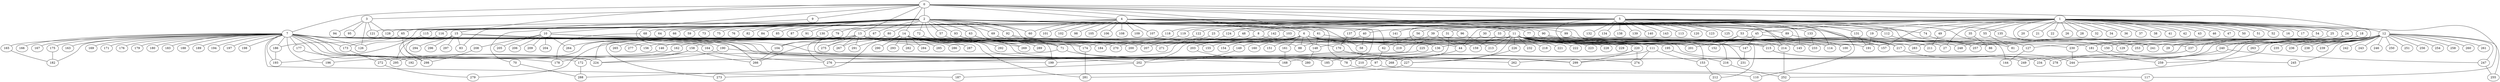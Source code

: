 
graph graphname {
    0 -- 1
0 -- 2
0 -- 3
0 -- 4
0 -- 5
0 -- 6
0 -- 7
0 -- 8
0 -- 9
0 -- 10
0 -- 11
0 -- 12
0 -- 13
0 -- 14
0 -- 15
1 -- 16
1 -- 17
1 -- 18
1 -- 19
1 -- 20
1 -- 21
1 -- 22
1 -- 23
1 -- 24
1 -- 25
1 -- 26
1 -- 27
1 -- 28
1 -- 29
1 -- 30
1 -- 31
1 -- 32
1 -- 33
1 -- 34
1 -- 35
1 -- 36
1 -- 37
1 -- 38
1 -- 39
1 -- 40
1 -- 41
1 -- 42
1 -- 43
1 -- 44
1 -- 45
1 -- 46
1 -- 47
1 -- 48
1 -- 49
1 -- 50
1 -- 51
1 -- 52
1 -- 53
1 -- 54
1 -- 55
1 -- 56
1 -- 157
1 -- 237
2 -- 57
2 -- 58
2 -- 59
2 -- 60
2 -- 61
2 -- 62
2 -- 63
2 -- 64
2 -- 65
2 -- 66
2 -- 67
2 -- 68
2 -- 69
2 -- 70
2 -- 71
2 -- 72
2 -- 73
2 -- 74
2 -- 75
2 -- 76
2 -- 77
2 -- 78
2 -- 79
2 -- 80
2 -- 81
2 -- 82
2 -- 83
2 -- 84
2 -- 85
2 -- 86
2 -- 87
2 -- 88
2 -- 89
2 -- 90
2 -- 91
2 -- 92
2 -- 93
2 -- 202
3 -- 94
3 -- 95
3 -- 121
3 -- 126
3 -- 128
4 -- 96
4 -- 98
4 -- 99
4 -- 100
4 -- 101
4 -- 102
4 -- 97
4 -- 104
4 -- 105
4 -- 106
4 -- 103
4 -- 108
4 -- 109
4 -- 107
4 -- 217
4 -- 60
5 -- 128
5 -- 130
5 -- 131
5 -- 132
5 -- 133
5 -- 134
5 -- 129
5 -- 136
5 -- 137
5 -- 138
5 -- 139
5 -- 140
5 -- 141
5 -- 142
5 -- 143
5 -- 144
5 -- 145
5 -- 135
5 -- 110
5 -- 111
5 -- 112
5 -- 113
5 -- 114
5 -- 115
5 -- 116
5 -- 117
5 -- 118
5 -- 119
5 -- 120
5 -- 121
5 -- 122
5 -- 123
5 -- 124
5 -- 125
5 -- 126
5 -- 127
5 -- 8
5 -- 214
6 -- 160
6 -- 162
6 -- 161
6 -- 146
6 -- 147
6 -- 148
6 -- 149
6 -- 150
6 -- 151
6 -- 152
6 -- 153
6 -- 154
6 -- 155
6 -- 156
6 -- 157
6 -- 158
6 -- 159
6 -- 88
6 -- 248
7 -- 163
7 -- 164
7 -- 165
7 -- 166
7 -- 167
7 -- 168
7 -- 169
7 -- 170
7 -- 171
7 -- 172
7 -- 173
7 -- 174
7 -- 175
7 -- 176
7 -- 177
7 -- 178
7 -- 179
7 -- 180
7 -- 181
7 -- 182
7 -- 183
7 -- 184
7 -- 185
7 -- 186
7 -- 187
7 -- 188
7 -- 189
7 -- 190
7 -- 191
7 -- 192
7 -- 193
7 -- 194
7 -- 195
7 -- 196
7 -- 197
7 -- 198
7 -- 199
7 -- 200
7 -- 126
7 -- 224
8 -- 201
8 -- 202
8 -- 203
8 -- 276
9 -- 266
10 -- 204
10 -- 205
10 -- 206
10 -- 207
10 -- 208
10 -- 209
10 -- 210
10 -- 264
11 -- 211
11 -- 212
11 -- 213
11 -- 214
11 -- 215
11 -- 216
11 -- 217
11 -- 218
11 -- 219
11 -- 220
11 -- 221
11 -- 222
11 -- 223
11 -- 224
11 -- 225
11 -- 226
11 -- 227
11 -- 228
11 -- 229
11 -- 230
11 -- 231
11 -- 232
11 -- 233
11 -- 27
11 -- 145
12 -- 256
12 -- 258
12 -- 259
12 -- 260
12 -- 261
12 -- 262
12 -- 257
12 -- 263
12 -- 234
12 -- 235
12 -- 236
12 -- 237
12 -- 238
12 -- 239
12 -- 240
12 -- 241
12 -- 242
12 -- 243
12 -- 244
12 -- 245
12 -- 246
12 -- 247
12 -- 248
12 -- 249
12 -- 250
12 -- 251
12 -- 252
12 -- 253
12 -- 254
12 -- 255
12 -- 150
12 -- 283
13 -- 264
13 -- 265
13 -- 266
13 -- 267
13 -- 268
13 -- 269
13 -- 270
13 -- 271
13 -- 272
13 -- 273
13 -- 274
13 -- 275
13 -- 276
13 -- 277
13 -- 278
13 -- 279
13 -- 291
14 -- 288
14 -- 290
14 -- 291
14 -- 292
14 -- 293
14 -- 289
14 -- 280
14 -- 281
14 -- 282
14 -- 283
14 -- 284
14 -- 285
14 -- 286
14 -- 287
14 -- 44
15 -- 294
15 -- 295
15 -- 296
15 -- 297
15 -- 298
15 -- 299
15 -- 83
15 -- 156
18 -- 129
18 -- 29
19 -- 191
23 -- 200
24 -- 181
25 -- 230
30 -- 44
31 -- 168
33 -- 111
33 -- 159
35 -- 86
39 -- 44
39 -- 148
40 -- 88
40 -- 58
44 -- 185
45 -- 157
45 -- 147
45 -- 136
48 -- 207
49 -- 211
53 -- 100
53 -- 152
53 -- 201
54 -- 127
55 -- 81
56 -- 62
57 -- 269
61 -- 148
61 -- 215
62 -- 97
63 -- 289
63 -- 71
65 -- 224
65 -- 173
67 -- 275
68 -- 178
69 -- 155
69 -- 227
70 -- 288
71 -- 172
71 -- 78
72 -- 292
74 -- 253
77 -- 214
78 -- 110
79 -- 104
80 -- 267
89 -- 217
90 -- 220
90 -- 257
92 -- 219
92 -- 174
93 -- 269
93 -- 199
96 -- 213
97 -- 187
97 -- 117
99 -- 114
103 -- 154
104 -- 266
111 -- 274
111 -- 153
111 -- 210
112 -- 257
115 -- 193
116 -- 298
118 -- 174
119 -- 184
122 -- 270
124 -- 271
127 -- 144
128 -- 186
130 -- 224
131 -- 191
133 -- 233
135 -- 241
136 -- 199
137 -- 170
141 -- 219
142 -- 203
146 -- 196
147 -- 231
148 -- 280
149 -- 202
150 -- 245
153 -- 212
158 -- 266
158 -- 192
158 -- 178
161 -- 168
162 -- 295
164 -- 276
165 -- 182
170 -- 299
172 -- 288
173 -- 272
174 -- 281
175 -- 182
177 -- 295
181 -- 259
186 -- 193
190 -- 224
190 -- 262
195 -- 216
202 -- 273
203 -- 227
208 -- 298
214 -- 252
215 -- 249
215 -- 234
216 -- 252
217 -- 244
220 -- 299
220 -- 268
220 -- 274
225 -- 276
226 -- 227
227 -- 281
230 -- 244
237 -- 299
240 -- 247
240 -- 278
247 -- 255
272 -- 279

}

